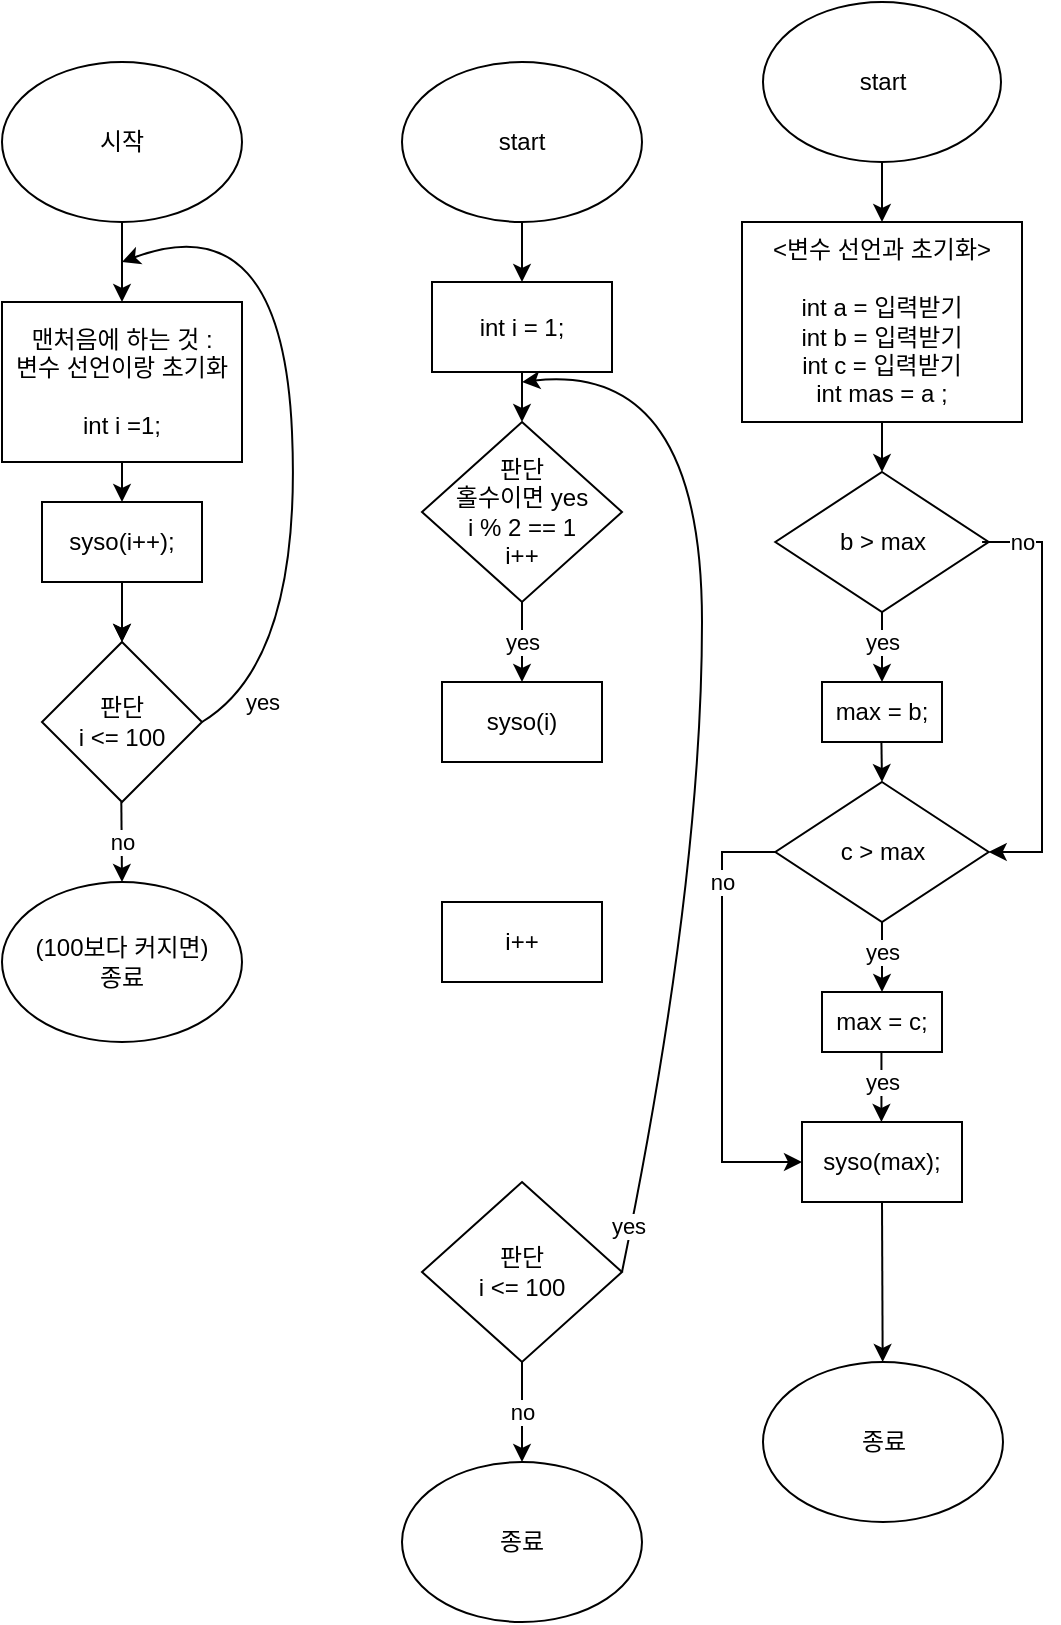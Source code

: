 <mxfile version="22.0.5" type="device">
  <diagram id="C5RBs43oDa-KdzZeNtuy" name="Page-1">
    <mxGraphModel dx="683" dy="368" grid="1" gridSize="10" guides="1" tooltips="1" connect="1" arrows="1" fold="1" page="1" pageScale="1" pageWidth="827" pageHeight="1169" math="0" shadow="0">
      <root>
        <mxCell id="WIyWlLk6GJQsqaUBKTNV-0" />
        <mxCell id="WIyWlLk6GJQsqaUBKTNV-1" parent="WIyWlLk6GJQsqaUBKTNV-0" />
        <mxCell id="AYLOsUuCBGkslniAR7KQ-0" value="시작" style="ellipse;whiteSpace=wrap;html=1;" vertex="1" parent="WIyWlLk6GJQsqaUBKTNV-1">
          <mxGeometry x="40" y="40" width="120" height="80" as="geometry" />
        </mxCell>
        <mxCell id="AYLOsUuCBGkslniAR7KQ-2" value="맨처음에 하는 것 : &lt;br&gt;변수 선언이랑 초기화&lt;br&gt;&lt;br&gt;int i =1;" style="rounded=0;whiteSpace=wrap;html=1;" vertex="1" parent="WIyWlLk6GJQsqaUBKTNV-1">
          <mxGeometry x="40" y="160" width="120" height="80" as="geometry" />
        </mxCell>
        <mxCell id="AYLOsUuCBGkslniAR7KQ-3" value="" style="endArrow=classic;html=1;rounded=0;exitX=0.5;exitY=1;exitDx=0;exitDy=0;" edge="1" parent="WIyWlLk6GJQsqaUBKTNV-1" source="AYLOsUuCBGkslniAR7KQ-0" target="AYLOsUuCBGkslniAR7KQ-2">
          <mxGeometry width="50" height="50" relative="1" as="geometry">
            <mxPoint x="390" y="160" as="sourcePoint" />
            <mxPoint x="440" y="110" as="targetPoint" />
          </mxGeometry>
        </mxCell>
        <mxCell id="AYLOsUuCBGkslniAR7KQ-4" value="" style="endArrow=classic;html=1;rounded=0;exitX=0.5;exitY=1;exitDx=0;exitDy=0;entryX=0.5;entryY=0;entryDx=0;entryDy=0;" edge="1" parent="WIyWlLk6GJQsqaUBKTNV-1" source="AYLOsUuCBGkslniAR7KQ-2" target="AYLOsUuCBGkslniAR7KQ-5">
          <mxGeometry width="50" height="50" relative="1" as="geometry">
            <mxPoint x="99.66" y="240" as="sourcePoint" />
            <mxPoint x="99.66" y="280" as="targetPoint" />
          </mxGeometry>
        </mxCell>
        <mxCell id="AYLOsUuCBGkslniAR7KQ-28" value="" style="edgeStyle=orthogonalEdgeStyle;rounded=0;orthogonalLoop=1;jettySize=auto;html=1;" edge="1" parent="WIyWlLk6GJQsqaUBKTNV-1" source="AYLOsUuCBGkslniAR7KQ-5" target="AYLOsUuCBGkslniAR7KQ-7">
          <mxGeometry relative="1" as="geometry" />
        </mxCell>
        <mxCell id="AYLOsUuCBGkslniAR7KQ-5" value="syso(i++);" style="rounded=0;whiteSpace=wrap;html=1;" vertex="1" parent="WIyWlLk6GJQsqaUBKTNV-1">
          <mxGeometry x="60" y="260" width="80" height="40" as="geometry" />
        </mxCell>
        <mxCell id="AYLOsUuCBGkslniAR7KQ-7" value="판단&lt;br&gt;i &amp;lt;= 100" style="rhombus;whiteSpace=wrap;html=1;" vertex="1" parent="WIyWlLk6GJQsqaUBKTNV-1">
          <mxGeometry x="60" y="330" width="80" height="80" as="geometry" />
        </mxCell>
        <mxCell id="AYLOsUuCBGkslniAR7KQ-10" value="no" style="endArrow=classic;html=1;rounded=0;exitX=0.5;exitY=1;exitDx=0;exitDy=0;entryX=0.5;entryY=0;entryDx=0;entryDy=0;" edge="1" parent="WIyWlLk6GJQsqaUBKTNV-1" target="AYLOsUuCBGkslniAR7KQ-11">
          <mxGeometry width="50" height="50" relative="1" as="geometry">
            <mxPoint x="99.66" y="410" as="sourcePoint" />
            <mxPoint x="99.66" y="440" as="targetPoint" />
          </mxGeometry>
        </mxCell>
        <mxCell id="AYLOsUuCBGkslniAR7KQ-11" value="(100보다 커지면)&lt;br&gt;종료" style="ellipse;whiteSpace=wrap;html=1;" vertex="1" parent="WIyWlLk6GJQsqaUBKTNV-1">
          <mxGeometry x="40.0" y="450.0" width="120" height="80" as="geometry" />
        </mxCell>
        <mxCell id="AYLOsUuCBGkslniAR7KQ-13" value="yes" style="curved=1;endArrow=classic;html=1;rounded=0;exitX=1;exitY=0.5;exitDx=0;exitDy=0;" edge="1" parent="WIyWlLk6GJQsqaUBKTNV-1" source="AYLOsUuCBGkslniAR7KQ-7">
          <mxGeometry x="-0.835" y="-7" width="50" height="50" relative="1" as="geometry">
            <mxPoint x="150" y="370" as="sourcePoint" />
            <mxPoint x="100" y="140" as="targetPoint" />
            <Array as="points">
              <mxPoint x="190" y="340" />
              <mxPoint x="180" y="110" />
            </Array>
            <mxPoint as="offset" />
          </mxGeometry>
        </mxCell>
        <mxCell id="AYLOsUuCBGkslniAR7KQ-15" value="start" style="ellipse;whiteSpace=wrap;html=1;" vertex="1" parent="WIyWlLk6GJQsqaUBKTNV-1">
          <mxGeometry x="240" y="40" width="120" height="80" as="geometry" />
        </mxCell>
        <mxCell id="AYLOsUuCBGkslniAR7KQ-17" value="int i = 1;" style="rounded=0;whiteSpace=wrap;html=1;" vertex="1" parent="WIyWlLk6GJQsqaUBKTNV-1">
          <mxGeometry x="255" y="150" width="90" height="45" as="geometry" />
        </mxCell>
        <mxCell id="AYLOsUuCBGkslniAR7KQ-19" value="판단&lt;br&gt;홀수이면 yes&lt;br&gt;i % 2 == 1&lt;br&gt;i++" style="rhombus;whiteSpace=wrap;html=1;" vertex="1" parent="WIyWlLk6GJQsqaUBKTNV-1">
          <mxGeometry x="250" y="220" width="100" height="90" as="geometry" />
        </mxCell>
        <mxCell id="AYLOsUuCBGkslniAR7KQ-20" value="" style="endArrow=classic;html=1;rounded=0;exitX=0.5;exitY=1;exitDx=0;exitDy=0;" edge="1" parent="WIyWlLk6GJQsqaUBKTNV-1" source="AYLOsUuCBGkslniAR7KQ-17" target="AYLOsUuCBGkslniAR7KQ-19">
          <mxGeometry width="50" height="50" relative="1" as="geometry">
            <mxPoint x="390" y="310" as="sourcePoint" />
            <mxPoint x="440" y="260" as="targetPoint" />
          </mxGeometry>
        </mxCell>
        <mxCell id="AYLOsUuCBGkslniAR7KQ-25" value="syso(i)" style="rounded=0;whiteSpace=wrap;html=1;" vertex="1" parent="WIyWlLk6GJQsqaUBKTNV-1">
          <mxGeometry x="260" y="350" width="80" height="40" as="geometry" />
        </mxCell>
        <mxCell id="AYLOsUuCBGkslniAR7KQ-26" value="종료" style="ellipse;whiteSpace=wrap;html=1;" vertex="1" parent="WIyWlLk6GJQsqaUBKTNV-1">
          <mxGeometry x="240" y="740" width="120" height="80" as="geometry" />
        </mxCell>
        <mxCell id="AYLOsUuCBGkslniAR7KQ-27" value="" style="endArrow=classic;html=1;rounded=0;entryX=0.5;entryY=0;entryDx=0;entryDy=0;exitX=0.5;exitY=1;exitDx=0;exitDy=0;" edge="1" parent="WIyWlLk6GJQsqaUBKTNV-1" source="AYLOsUuCBGkslniAR7KQ-5" target="AYLOsUuCBGkslniAR7KQ-7">
          <mxGeometry width="50" height="50" relative="1" as="geometry">
            <mxPoint x="130" y="320" as="sourcePoint" />
            <mxPoint x="99.66" y="320" as="targetPoint" />
          </mxGeometry>
        </mxCell>
        <mxCell id="AYLOsUuCBGkslniAR7KQ-29" value="yes" style="endArrow=classic;html=1;rounded=0;exitX=0.5;exitY=1;exitDx=0;exitDy=0;entryX=0.5;entryY=0;entryDx=0;entryDy=0;" edge="1" parent="WIyWlLk6GJQsqaUBKTNV-1" source="AYLOsUuCBGkslniAR7KQ-19" target="AYLOsUuCBGkslniAR7KQ-25">
          <mxGeometry width="50" height="50" relative="1" as="geometry">
            <mxPoint x="320" y="310" as="sourcePoint" />
            <mxPoint x="320" y="335" as="targetPoint" />
          </mxGeometry>
        </mxCell>
        <mxCell id="AYLOsUuCBGkslniAR7KQ-32" value="판단&lt;br&gt;i &amp;lt;= 100" style="rhombus;whiteSpace=wrap;html=1;" vertex="1" parent="WIyWlLk6GJQsqaUBKTNV-1">
          <mxGeometry x="250" y="600" width="100" height="90" as="geometry" />
        </mxCell>
        <mxCell id="AYLOsUuCBGkslniAR7KQ-33" value="no" style="endArrow=classic;html=1;rounded=0;exitX=0.5;exitY=1;exitDx=0;exitDy=0;entryX=0.5;entryY=0;entryDx=0;entryDy=0;" edge="1" parent="WIyWlLk6GJQsqaUBKTNV-1" source="AYLOsUuCBGkslniAR7KQ-32" target="AYLOsUuCBGkslniAR7KQ-26">
          <mxGeometry width="50" height="50" relative="1" as="geometry">
            <mxPoint x="390" y="570" as="sourcePoint" />
            <mxPoint x="440" y="520" as="targetPoint" />
          </mxGeometry>
        </mxCell>
        <mxCell id="AYLOsUuCBGkslniAR7KQ-37" value="" style="endArrow=classic;html=1;rounded=0;exitX=0.5;exitY=1;exitDx=0;exitDy=0;entryX=0.5;entryY=0;entryDx=0;entryDy=0;" edge="1" parent="WIyWlLk6GJQsqaUBKTNV-1" source="AYLOsUuCBGkslniAR7KQ-15" target="AYLOsUuCBGkslniAR7KQ-17">
          <mxGeometry width="50" height="50" relative="1" as="geometry">
            <mxPoint x="430" y="150" as="sourcePoint" />
            <mxPoint x="480" y="100" as="targetPoint" />
          </mxGeometry>
        </mxCell>
        <mxCell id="AYLOsUuCBGkslniAR7KQ-39" value="yes" style="curved=1;endArrow=classic;html=1;rounded=0;exitX=1;exitY=0.5;exitDx=0;exitDy=0;" edge="1" parent="WIyWlLk6GJQsqaUBKTNV-1" source="AYLOsUuCBGkslniAR7KQ-32">
          <mxGeometry x="-0.916" y="2" width="50" height="50" relative="1" as="geometry">
            <mxPoint x="390" y="460" as="sourcePoint" />
            <mxPoint x="300" y="200" as="targetPoint" />
            <Array as="points">
              <mxPoint x="390" y="450" />
              <mxPoint x="390" y="190" />
            </Array>
            <mxPoint as="offset" />
          </mxGeometry>
        </mxCell>
        <mxCell id="AYLOsUuCBGkslniAR7KQ-40" value="i++" style="rounded=0;whiteSpace=wrap;html=1;" vertex="1" parent="WIyWlLk6GJQsqaUBKTNV-1">
          <mxGeometry x="260" y="460" width="80" height="40" as="geometry" />
        </mxCell>
        <mxCell id="AYLOsUuCBGkslniAR7KQ-41" value="start" style="ellipse;whiteSpace=wrap;html=1;" vertex="1" parent="WIyWlLk6GJQsqaUBKTNV-1">
          <mxGeometry x="420.5" y="10" width="119" height="80" as="geometry" />
        </mxCell>
        <mxCell id="AYLOsUuCBGkslniAR7KQ-42" value="&amp;lt;변수 선언과 초기화&amp;gt;&lt;br&gt;&lt;br&gt;int a = 입력받기&lt;br&gt;int b = 입력받기&lt;br&gt;int c = 입력받기&lt;br&gt;int mas = a ;" style="rounded=0;whiteSpace=wrap;html=1;" vertex="1" parent="WIyWlLk6GJQsqaUBKTNV-1">
          <mxGeometry x="410" y="120" width="140" height="100" as="geometry" />
        </mxCell>
        <mxCell id="AYLOsUuCBGkslniAR7KQ-43" value="" style="endArrow=classic;html=1;rounded=0;exitX=0.5;exitY=1;exitDx=0;exitDy=0;entryX=0.5;entryY=0;entryDx=0;entryDy=0;" edge="1" parent="WIyWlLk6GJQsqaUBKTNV-1" source="AYLOsUuCBGkslniAR7KQ-41" target="AYLOsUuCBGkslniAR7KQ-42">
          <mxGeometry width="50" height="50" relative="1" as="geometry">
            <mxPoint x="576.5" y="120" as="sourcePoint" />
            <mxPoint x="626.5" y="70" as="targetPoint" />
          </mxGeometry>
        </mxCell>
        <mxCell id="AYLOsUuCBGkslniAR7KQ-44" value="b &amp;gt; max" style="rhombus;whiteSpace=wrap;html=1;" vertex="1" parent="WIyWlLk6GJQsqaUBKTNV-1">
          <mxGeometry x="426.66" y="245" width="106.69" height="70" as="geometry" />
        </mxCell>
        <mxCell id="AYLOsUuCBGkslniAR7KQ-45" value="" style="endArrow=classic;html=1;rounded=0;exitX=0.5;exitY=1;exitDx=0;exitDy=0;" edge="1" parent="WIyWlLk6GJQsqaUBKTNV-1" source="AYLOsUuCBGkslniAR7KQ-42" target="AYLOsUuCBGkslniAR7KQ-44">
          <mxGeometry width="50" height="50" relative="1" as="geometry">
            <mxPoint x="479.72" y="220" as="sourcePoint" />
            <mxPoint x="479.72" y="250" as="targetPoint" />
          </mxGeometry>
        </mxCell>
        <mxCell id="AYLOsUuCBGkslniAR7KQ-46" value="max = b;" style="rounded=0;whiteSpace=wrap;html=1;" vertex="1" parent="WIyWlLk6GJQsqaUBKTNV-1">
          <mxGeometry x="450" y="350" width="60" height="30" as="geometry" />
        </mxCell>
        <mxCell id="AYLOsUuCBGkslniAR7KQ-48" value="yes" style="endArrow=classic;html=1;rounded=0;exitX=0.5;exitY=1;exitDx=0;exitDy=0;entryX=0.5;entryY=0;entryDx=0;entryDy=0;" edge="1" parent="WIyWlLk6GJQsqaUBKTNV-1" source="AYLOsUuCBGkslniAR7KQ-44" target="AYLOsUuCBGkslniAR7KQ-46">
          <mxGeometry x="-0.143" width="50" height="50" relative="1" as="geometry">
            <mxPoint x="530" y="370" as="sourcePoint" />
            <mxPoint x="580" y="320" as="targetPoint" />
            <mxPoint as="offset" />
          </mxGeometry>
        </mxCell>
        <mxCell id="AYLOsUuCBGkslniAR7KQ-50" value="c &amp;gt; max" style="rhombus;whiteSpace=wrap;html=1;" vertex="1" parent="WIyWlLk6GJQsqaUBKTNV-1">
          <mxGeometry x="426.66" y="400" width="106.69" height="70" as="geometry" />
        </mxCell>
        <mxCell id="AYLOsUuCBGkslniAR7KQ-51" value="max = c;" style="rounded=0;whiteSpace=wrap;html=1;" vertex="1" parent="WIyWlLk6GJQsqaUBKTNV-1">
          <mxGeometry x="450" y="505" width="60" height="30" as="geometry" />
        </mxCell>
        <mxCell id="AYLOsUuCBGkslniAR7KQ-52" value="yes" style="endArrow=classic;html=1;rounded=0;exitX=0.5;exitY=1;exitDx=0;exitDy=0;entryX=0.5;entryY=0;entryDx=0;entryDy=0;" edge="1" parent="WIyWlLk6GJQsqaUBKTNV-1" target="AYLOsUuCBGkslniAR7KQ-51" source="AYLOsUuCBGkslniAR7KQ-50">
          <mxGeometry x="-0.143" width="50" height="50" relative="1" as="geometry">
            <mxPoint x="480" y="470" as="sourcePoint" />
            <mxPoint x="580" y="475" as="targetPoint" />
            <mxPoint as="offset" />
          </mxGeometry>
        </mxCell>
        <mxCell id="AYLOsUuCBGkslniAR7KQ-53" value="syso(max);" style="rounded=0;whiteSpace=wrap;html=1;" vertex="1" parent="WIyWlLk6GJQsqaUBKTNV-1">
          <mxGeometry x="440" y="570" width="80" height="40" as="geometry" />
        </mxCell>
        <mxCell id="AYLOsUuCBGkslniAR7KQ-55" value="yes" style="endArrow=classic;html=1;rounded=0;exitX=0.5;exitY=1;exitDx=0;exitDy=0;entryX=0.5;entryY=0;entryDx=0;entryDy=0;" edge="1" parent="WIyWlLk6GJQsqaUBKTNV-1">
          <mxGeometry x="-0.143" width="50" height="50" relative="1" as="geometry">
            <mxPoint x="479.72" y="535" as="sourcePoint" />
            <mxPoint x="479.72" y="570" as="targetPoint" />
            <mxPoint as="offset" />
          </mxGeometry>
        </mxCell>
        <mxCell id="AYLOsUuCBGkslniAR7KQ-56" value="" style="endArrow=classic;html=1;rounded=0;exitX=0.5;exitY=1;exitDx=0;exitDy=0;" edge="1" parent="WIyWlLk6GJQsqaUBKTNV-1">
          <mxGeometry width="50" height="50" relative="1" as="geometry">
            <mxPoint x="479.71" y="380" as="sourcePoint" />
            <mxPoint x="480" y="400" as="targetPoint" />
          </mxGeometry>
        </mxCell>
        <mxCell id="AYLOsUuCBGkslniAR7KQ-57" value="no" style="endArrow=classic;html=1;rounded=0;exitX=0.969;exitY=0.5;exitDx=0;exitDy=0;exitPerimeter=0;entryX=1;entryY=0.5;entryDx=0;entryDy=0;" edge="1" parent="WIyWlLk6GJQsqaUBKTNV-1" source="AYLOsUuCBGkslniAR7KQ-44" target="AYLOsUuCBGkslniAR7KQ-50">
          <mxGeometry x="-0.811" width="50" height="50" relative="1" as="geometry">
            <mxPoint x="533.35" y="280" as="sourcePoint" />
            <mxPoint x="610" y="480" as="targetPoint" />
            <Array as="points">
              <mxPoint x="560" y="280" />
              <mxPoint x="560" y="435" />
            </Array>
            <mxPoint as="offset" />
          </mxGeometry>
        </mxCell>
        <mxCell id="AYLOsUuCBGkslniAR7KQ-58" value="no" style="endArrow=classic;html=1;rounded=0;exitX=0;exitY=0.5;exitDx=0;exitDy=0;entryX=0;entryY=0.5;entryDx=0;entryDy=0;" edge="1" parent="WIyWlLk6GJQsqaUBKTNV-1" source="AYLOsUuCBGkslniAR7KQ-50" target="AYLOsUuCBGkslniAR7KQ-53">
          <mxGeometry x="-0.624" width="50" height="50" relative="1" as="geometry">
            <mxPoint x="539.46" y="445" as="sourcePoint" />
            <mxPoint x="542.46" y="600" as="targetPoint" />
            <Array as="points">
              <mxPoint x="400" y="435" />
              <mxPoint x="400" y="590" />
            </Array>
            <mxPoint as="offset" />
          </mxGeometry>
        </mxCell>
        <mxCell id="AYLOsUuCBGkslniAR7KQ-60" value="종료" style="ellipse;whiteSpace=wrap;html=1;" vertex="1" parent="WIyWlLk6GJQsqaUBKTNV-1">
          <mxGeometry x="420.5" y="690" width="120" height="80" as="geometry" />
        </mxCell>
        <mxCell id="AYLOsUuCBGkslniAR7KQ-61" value="" style="endArrow=classic;html=1;rounded=0;exitX=0.5;exitY=1;exitDx=0;exitDy=0;" edge="1" parent="WIyWlLk6GJQsqaUBKTNV-1" source="AYLOsUuCBGkslniAR7KQ-53" target="AYLOsUuCBGkslniAR7KQ-60">
          <mxGeometry width="50" height="50" relative="1" as="geometry">
            <mxPoint x="480" y="690" as="sourcePoint" />
            <mxPoint x="530" y="640" as="targetPoint" />
          </mxGeometry>
        </mxCell>
      </root>
    </mxGraphModel>
  </diagram>
</mxfile>
